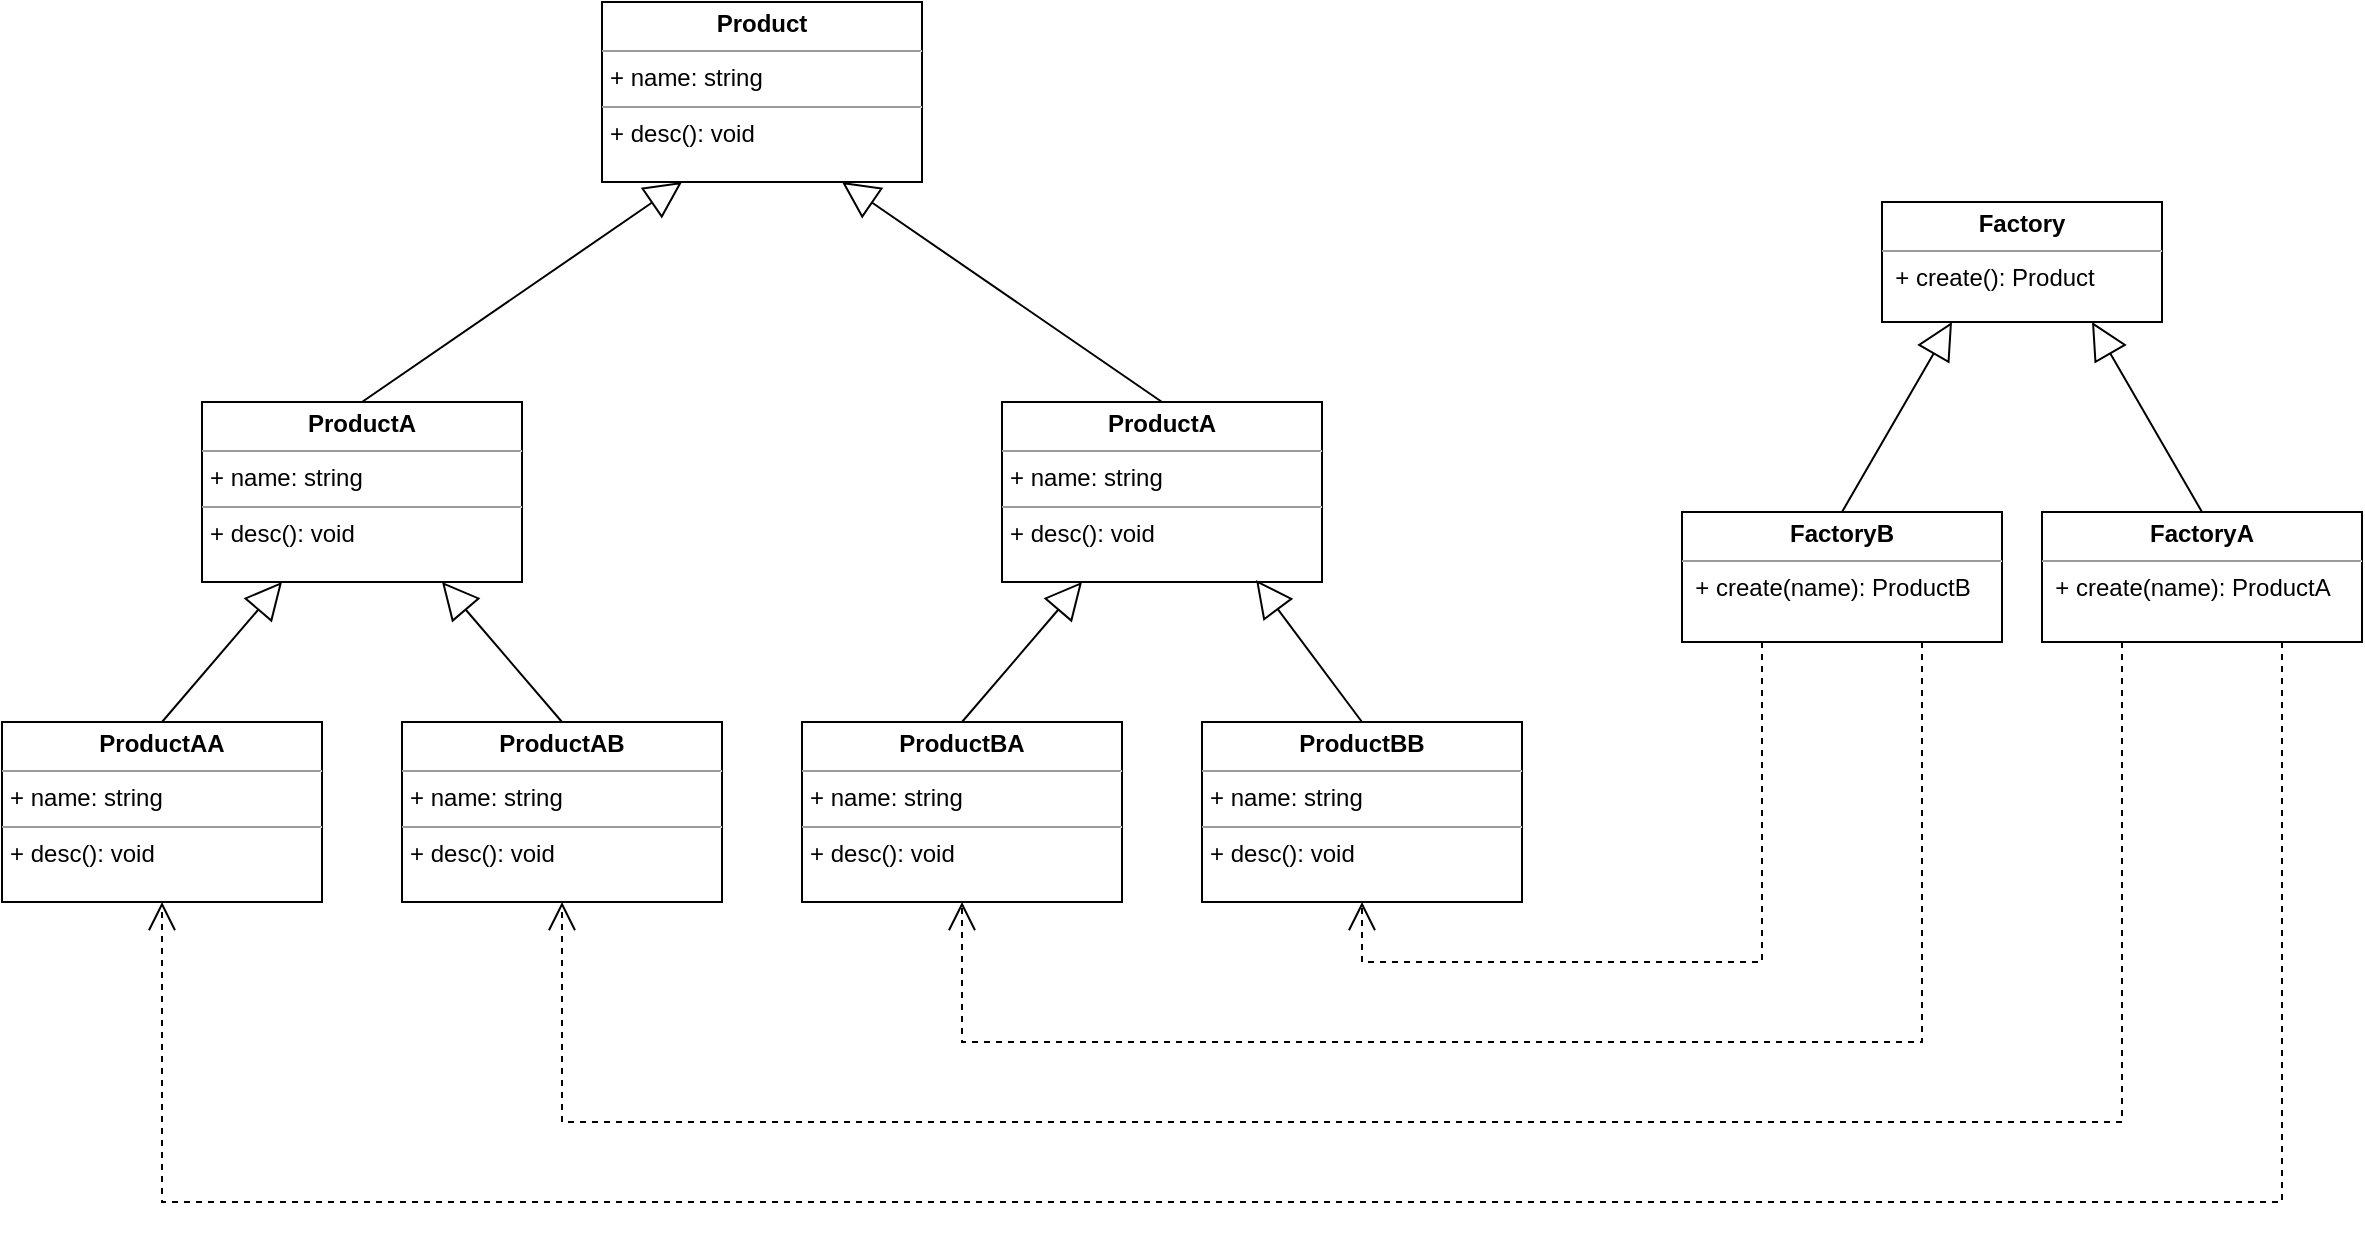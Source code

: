 <mxfile version="14.6.13" type="device"><diagram id="5G_MjmxL5HegxJ0Qo1So" name="Page-1"><mxGraphModel dx="1913" dy="806" grid="1" gridSize="10" guides="1" tooltips="1" connect="1" arrows="1" fold="1" page="1" pageScale="1" pageWidth="827" pageHeight="1169" math="0" shadow="0"><root><mxCell id="0"/><mxCell id="1" parent="0"/><mxCell id="Hr9RfEdb0wUrc-i_7len-1" value="&lt;p style=&quot;margin: 0px ; margin-top: 4px ; text-align: center&quot;&gt;&lt;b&gt;Product&lt;/b&gt;&lt;/p&gt;&lt;hr size=&quot;1&quot;&gt;&lt;p style=&quot;margin: 0px ; margin-left: 4px&quot;&gt;+ name: string&lt;/p&gt;&lt;hr size=&quot;1&quot;&gt;&lt;p style=&quot;margin: 0px ; margin-left: 4px&quot;&gt;+ desc(): void&lt;/p&gt;" style="verticalAlign=top;align=left;overflow=fill;fontSize=12;fontFamily=Helvetica;html=1;" parent="1" vertex="1"><mxGeometry x="240" y="120" width="160" height="90" as="geometry"/></mxCell><mxCell id="Hr9RfEdb0wUrc-i_7len-2" value="&lt;p style=&quot;margin: 0px ; margin-top: 4px ; text-align: center&quot;&gt;&lt;b&gt;ProductA&lt;/b&gt;&lt;/p&gt;&lt;hr size=&quot;1&quot;&gt;&lt;p style=&quot;margin: 0px ; margin-left: 4px&quot;&gt;+ name: string&lt;/p&gt;&lt;hr size=&quot;1&quot;&gt;&lt;p style=&quot;margin: 0px ; margin-left: 4px&quot;&gt;+ desc(): void&lt;/p&gt;" style="verticalAlign=top;align=left;overflow=fill;fontSize=12;fontFamily=Helvetica;html=1;" parent="1" vertex="1"><mxGeometry x="440" y="320" width="160" height="90" as="geometry"/></mxCell><mxCell id="Hr9RfEdb0wUrc-i_7len-3" value="&lt;p style=&quot;margin: 0px ; margin-top: 4px ; text-align: center&quot;&gt;&lt;b&gt;ProductA&lt;/b&gt;&lt;/p&gt;&lt;hr size=&quot;1&quot;&gt;&lt;p style=&quot;margin: 0px ; margin-left: 4px&quot;&gt;+ name: string&lt;/p&gt;&lt;hr size=&quot;1&quot;&gt;&lt;p style=&quot;margin: 0px ; margin-left: 4px&quot;&gt;+ desc(): void&lt;/p&gt;" style="verticalAlign=top;align=left;overflow=fill;fontSize=12;fontFamily=Helvetica;html=1;" parent="1" vertex="1"><mxGeometry x="40" y="320" width="160" height="90" as="geometry"/></mxCell><mxCell id="Hr9RfEdb0wUrc-i_7len-34" value="" style="endArrow=block;endSize=16;endFill=0;html=1;rounded=0;entryX=0.25;entryY=1;entryDx=0;entryDy=0;exitX=0.5;exitY=0;exitDx=0;exitDy=0;" parent="1" source="Hr9RfEdb0wUrc-i_7len-3" target="Hr9RfEdb0wUrc-i_7len-1" edge="1"><mxGeometry width="160" relative="1" as="geometry"><mxPoint x="340" y="320" as="sourcePoint"/><mxPoint x="500" y="320" as="targetPoint"/></mxGeometry></mxCell><mxCell id="Hr9RfEdb0wUrc-i_7len-35" value="" style="endArrow=block;endSize=16;endFill=0;html=1;rounded=0;entryX=0.75;entryY=1;entryDx=0;entryDy=0;exitX=0.5;exitY=0;exitDx=0;exitDy=0;" parent="1" source="Hr9RfEdb0wUrc-i_7len-2" target="Hr9RfEdb0wUrc-i_7len-1" edge="1"><mxGeometry width="160" relative="1" as="geometry"><mxPoint x="340" y="320" as="sourcePoint"/><mxPoint x="500" y="320" as="targetPoint"/><Array as="points"/></mxGeometry></mxCell><mxCell id="rwqdGqx1N8JcSS7f45IA-4" value="&lt;p style=&quot;margin: 0px ; margin-top: 4px ; text-align: center&quot;&gt;&lt;b&gt;Factory&lt;/b&gt;&lt;/p&gt;&lt;hr size=&quot;1&quot;&gt;&lt;div style=&quot;height: 2px&quot;&gt;&amp;nbsp; + create(): Product&lt;/div&gt;" style="verticalAlign=top;align=left;overflow=fill;fontSize=12;fontFamily=Helvetica;html=1;" parent="1" vertex="1"><mxGeometry x="880" y="220" width="140" height="60" as="geometry"/></mxCell><mxCell id="rwqdGqx1N8JcSS7f45IA-5" value="" style="endArrow=block;endSize=16;endFill=0;html=1;rounded=0;exitX=0.5;exitY=0;exitDx=0;exitDy=0;entryX=0.25;entryY=1;entryDx=0;entryDy=0;" parent="1" target="rwqdGqx1N8JcSS7f45IA-4" edge="1"><mxGeometry width="160" relative="1" as="geometry"><mxPoint x="860" y="375" as="sourcePoint"/><mxPoint x="930" y="290" as="targetPoint"/></mxGeometry></mxCell><mxCell id="rwqdGqx1N8JcSS7f45IA-6" value="" style="endArrow=block;endSize=16;endFill=0;html=1;rounded=0;exitX=0.5;exitY=0;exitDx=0;exitDy=0;entryX=0.75;entryY=1;entryDx=0;entryDy=0;" parent="1" target="rwqdGqx1N8JcSS7f45IA-4" edge="1"><mxGeometry width="160" relative="1" as="geometry"><mxPoint x="1040" y="375" as="sourcePoint"/><mxPoint x="936" y="290" as="targetPoint"/></mxGeometry></mxCell><mxCell id="Mnad5QnSCLdESXtdC21t-1" value="&lt;p style=&quot;margin: 0px ; margin-top: 4px ; text-align: center&quot;&gt;&lt;b&gt;ProductAB&lt;/b&gt;&lt;/p&gt;&lt;hr size=&quot;1&quot;&gt;&lt;p style=&quot;margin: 0px ; margin-left: 4px&quot;&gt;+ name: string&lt;/p&gt;&lt;hr size=&quot;1&quot;&gt;&lt;p style=&quot;margin: 0px ; margin-left: 4px&quot;&gt;+ desc(): void&lt;/p&gt;" style="verticalAlign=top;align=left;overflow=fill;fontSize=12;fontFamily=Helvetica;html=1;" parent="1" vertex="1"><mxGeometry x="140" y="480" width="160" height="90" as="geometry"/></mxCell><mxCell id="Mnad5QnSCLdESXtdC21t-2" value="&lt;p style=&quot;margin: 0px ; margin-top: 4px ; text-align: center&quot;&gt;&lt;b&gt;ProductAA&lt;/b&gt;&lt;/p&gt;&lt;hr size=&quot;1&quot;&gt;&lt;p style=&quot;margin: 0px ; margin-left: 4px&quot;&gt;+ name: string&lt;/p&gt;&lt;hr size=&quot;1&quot;&gt;&lt;p style=&quot;margin: 0px ; margin-left: 4px&quot;&gt;+ desc(): void&lt;/p&gt;" style="verticalAlign=top;align=left;overflow=fill;fontSize=12;fontFamily=Helvetica;html=1;" parent="1" vertex="1"><mxGeometry x="-60" y="480" width="160" height="90" as="geometry"/></mxCell><mxCell id="Mnad5QnSCLdESXtdC21t-3" value="&lt;p style=&quot;margin: 0px ; margin-top: 4px ; text-align: center&quot;&gt;&lt;b&gt;ProductBB&lt;/b&gt;&lt;/p&gt;&lt;hr size=&quot;1&quot;&gt;&lt;p style=&quot;margin: 0px ; margin-left: 4px&quot;&gt;+ name: string&lt;/p&gt;&lt;hr size=&quot;1&quot;&gt;&lt;p style=&quot;margin: 0px ; margin-left: 4px&quot;&gt;+ desc(): void&lt;/p&gt;" style="verticalAlign=top;align=left;overflow=fill;fontSize=12;fontFamily=Helvetica;html=1;" parent="1" vertex="1"><mxGeometry x="540" y="480" width="160" height="90" as="geometry"/></mxCell><mxCell id="Mnad5QnSCLdESXtdC21t-4" value="&lt;p style=&quot;margin: 0px ; margin-top: 4px ; text-align: center&quot;&gt;&lt;b&gt;ProductBA&lt;/b&gt;&lt;/p&gt;&lt;hr size=&quot;1&quot;&gt;&lt;p style=&quot;margin: 0px ; margin-left: 4px&quot;&gt;+ name: string&lt;/p&gt;&lt;hr size=&quot;1&quot;&gt;&lt;p style=&quot;margin: 0px ; margin-left: 4px&quot;&gt;+ desc(): void&lt;/p&gt;" style="verticalAlign=top;align=left;overflow=fill;fontSize=12;fontFamily=Helvetica;html=1;" parent="1" vertex="1"><mxGeometry x="340" y="480" width="160" height="90" as="geometry"/></mxCell><mxCell id="Mnad5QnSCLdESXtdC21t-5" value="" style="endArrow=block;endSize=16;endFill=0;html=1;entryX=0.25;entryY=1;entryDx=0;entryDy=0;exitX=0.5;exitY=0;exitDx=0;exitDy=0;" parent="1" source="Mnad5QnSCLdESXtdC21t-2" target="Hr9RfEdb0wUrc-i_7len-3" edge="1"><mxGeometry width="160" relative="1" as="geometry"><mxPoint x="-190" y="420" as="sourcePoint"/><mxPoint x="-30" y="420" as="targetPoint"/></mxGeometry></mxCell><mxCell id="Mnad5QnSCLdESXtdC21t-6" value="" style="endArrow=block;endSize=16;endFill=0;html=1;entryX=0.75;entryY=1;entryDx=0;entryDy=0;exitX=0.5;exitY=0;exitDx=0;exitDy=0;" parent="1" source="Mnad5QnSCLdESXtdC21t-1" target="Hr9RfEdb0wUrc-i_7len-3" edge="1"><mxGeometry width="160" relative="1" as="geometry"><mxPoint x="30" y="490" as="sourcePoint"/><mxPoint x="90" y="420" as="targetPoint"/></mxGeometry></mxCell><mxCell id="Mnad5QnSCLdESXtdC21t-7" value="" style="endArrow=block;endSize=16;endFill=0;html=1;entryX=0.794;entryY=0.989;entryDx=0;entryDy=0;exitX=0.5;exitY=0;exitDx=0;exitDy=0;entryPerimeter=0;" parent="1" source="Mnad5QnSCLdESXtdC21t-3" target="Hr9RfEdb0wUrc-i_7len-2" edge="1"><mxGeometry width="160" relative="1" as="geometry"><mxPoint x="230" y="490" as="sourcePoint"/><mxPoint x="170" y="420" as="targetPoint"/></mxGeometry></mxCell><mxCell id="Mnad5QnSCLdESXtdC21t-8" value="" style="endArrow=block;endSize=16;endFill=0;html=1;entryX=0.25;entryY=1;entryDx=0;entryDy=0;exitX=0.5;exitY=0;exitDx=0;exitDy=0;" parent="1" source="Mnad5QnSCLdESXtdC21t-4" target="Hr9RfEdb0wUrc-i_7len-2" edge="1"><mxGeometry width="160" relative="1" as="geometry"><mxPoint x="240" y="500" as="sourcePoint"/><mxPoint x="180" y="430" as="targetPoint"/></mxGeometry></mxCell><mxCell id="Mnad5QnSCLdESXtdC21t-9" value="&lt;p style=&quot;margin: 0px ; margin-top: 4px ; text-align: center&quot;&gt;&lt;b&gt;FactoryA&lt;/b&gt;&lt;/p&gt;&lt;hr size=&quot;1&quot;&gt;&lt;div style=&quot;height: 2px&quot;&gt;&amp;nbsp; + create(name): ProductA&lt;/div&gt;&lt;div style=&quot;height: 2px&quot;&gt;&lt;br&gt;&lt;/div&gt;&lt;div style=&quot;height: 2px&quot;&gt;&lt;br&gt;&lt;/div&gt;&lt;div style=&quot;height: 2px&quot;&gt;&lt;br&gt;&lt;/div&gt;&lt;div style=&quot;height: 2px&quot;&gt;&lt;br&gt;&lt;/div&gt;&lt;div style=&quot;height: 2px&quot;&gt;&lt;br&gt;&lt;/div&gt;&lt;div style=&quot;height: 2px&quot;&gt;&lt;br&gt;&lt;/div&gt;&lt;div style=&quot;height: 2px&quot;&gt;&lt;br&gt;&lt;/div&gt;&lt;div style=&quot;height: 2px&quot;&gt;&lt;br&gt;&lt;/div&gt;&lt;div style=&quot;height: 2px&quot;&gt;&lt;br&gt;&lt;/div&gt;&lt;div style=&quot;height: 2px&quot;&gt;&lt;br&gt;&lt;/div&gt;&lt;div style=&quot;height: 2px&quot;&gt;&lt;br&gt;&lt;/div&gt;" style="verticalAlign=top;align=left;overflow=fill;fontSize=12;fontFamily=Helvetica;html=1;" parent="1" vertex="1"><mxGeometry x="960" y="375" width="160" height="65" as="geometry"/></mxCell><mxCell id="Mnad5QnSCLdESXtdC21t-10" value="&lt;p style=&quot;margin: 0px ; margin-top: 4px ; text-align: center&quot;&gt;&lt;b&gt;FactoryB&lt;/b&gt;&lt;/p&gt;&lt;hr size=&quot;1&quot;&gt;&lt;div style=&quot;height: 2px&quot;&gt;&lt;div style=&quot;height: 2px&quot;&gt;&amp;nbsp; + create(name): ProductB&lt;/div&gt;&lt;div style=&quot;height: 2px&quot;&gt;&lt;br&gt;&lt;/div&gt;&lt;div style=&quot;height: 2px&quot;&gt;&lt;br&gt;&lt;/div&gt;&lt;div style=&quot;height: 2px&quot;&gt;&lt;br&gt;&lt;/div&gt;&lt;div style=&quot;height: 2px&quot;&gt;&lt;br&gt;&lt;/div&gt;&lt;div style=&quot;height: 2px&quot;&gt;&lt;br&gt;&lt;/div&gt;&lt;div style=&quot;height: 2px&quot;&gt;&lt;br&gt;&lt;/div&gt;&lt;div style=&quot;height: 2px&quot;&gt;&lt;br&gt;&lt;/div&gt;&lt;div style=&quot;height: 2px&quot;&gt;&lt;br&gt;&lt;/div&gt;&lt;div style=&quot;height: 2px&quot;&gt;&lt;br&gt;&lt;/div&gt;&lt;div style=&quot;height: 2px&quot;&gt;&lt;br&gt;&lt;/div&gt;&lt;div style=&quot;height: 2px&quot;&gt;&lt;br&gt;&lt;/div&gt;&lt;div style=&quot;height: 2px&quot;&gt;&amp;nbsp;&amp;nbsp;&lt;/div&gt;&lt;/div&gt;" style="verticalAlign=top;align=left;overflow=fill;fontSize=12;fontFamily=Helvetica;html=1;" parent="1" vertex="1"><mxGeometry x="780" y="375" width="160" height="65" as="geometry"/></mxCell><mxCell id="Mnad5QnSCLdESXtdC21t-11" value="" style="endArrow=open;endSize=12;dashed=1;html=1;entryX=0.5;entryY=1;entryDx=0;entryDy=0;rounded=0;" parent="1" target="Mnad5QnSCLdESXtdC21t-3" edge="1"><mxGeometry width="160" relative="1" as="geometry"><mxPoint x="820" y="440" as="sourcePoint"/><mxPoint x="520" y="740" as="targetPoint"/><Array as="points"><mxPoint x="820" y="600"/><mxPoint x="620" y="600"/></Array></mxGeometry></mxCell><mxCell id="Mnad5QnSCLdESXtdC21t-13" value="" style="endArrow=open;endSize=12;dashed=1;html=1;exitX=0.75;exitY=1;exitDx=0;exitDy=0;entryX=0.5;entryY=1;entryDx=0;entryDy=0;rounded=0;" parent="1" source="Mnad5QnSCLdESXtdC21t-10" target="Mnad5QnSCLdESXtdC21t-4" edge="1"><mxGeometry width="160" relative="1" as="geometry"><mxPoint x="890" y="490" as="sourcePoint"/><mxPoint x="810" y="650" as="targetPoint"/><Array as="points"><mxPoint x="900" y="640"/><mxPoint x="420" y="640"/></Array></mxGeometry></mxCell><mxCell id="Mnad5QnSCLdESXtdC21t-21" value="" style="endArrow=open;endSize=12;dashed=1;html=1;exitX=0.75;exitY=1;exitDx=0;exitDy=0;entryX=0.5;entryY=1;entryDx=0;entryDy=0;rounded=0;" parent="1" source="Mnad5QnSCLdESXtdC21t-9" target="Mnad5QnSCLdESXtdC21t-2" edge="1"><mxGeometry width="160" relative="1" as="geometry"><mxPoint x="905" y="470" as="sourcePoint"/><mxPoint x="430" y="580" as="targetPoint"/><Array as="points"><mxPoint x="1080" y="720"/><mxPoint x="20" y="720"/></Array></mxGeometry></mxCell><mxCell id="Mnad5QnSCLdESXtdC21t-22" value="" style="endArrow=open;endSize=12;dashed=1;html=1;exitX=0.25;exitY=1;exitDx=0;exitDy=0;rounded=0;" parent="1" source="Mnad5QnSCLdESXtdC21t-9" edge="1"><mxGeometry width="160" relative="1" as="geometry"><mxPoint x="915" y="480" as="sourcePoint"/><mxPoint x="220" y="570" as="targetPoint"/><Array as="points"><mxPoint x="1000" y="680"/><mxPoint x="220" y="680"/></Array></mxGeometry></mxCell></root></mxGraphModel></diagram></mxfile>